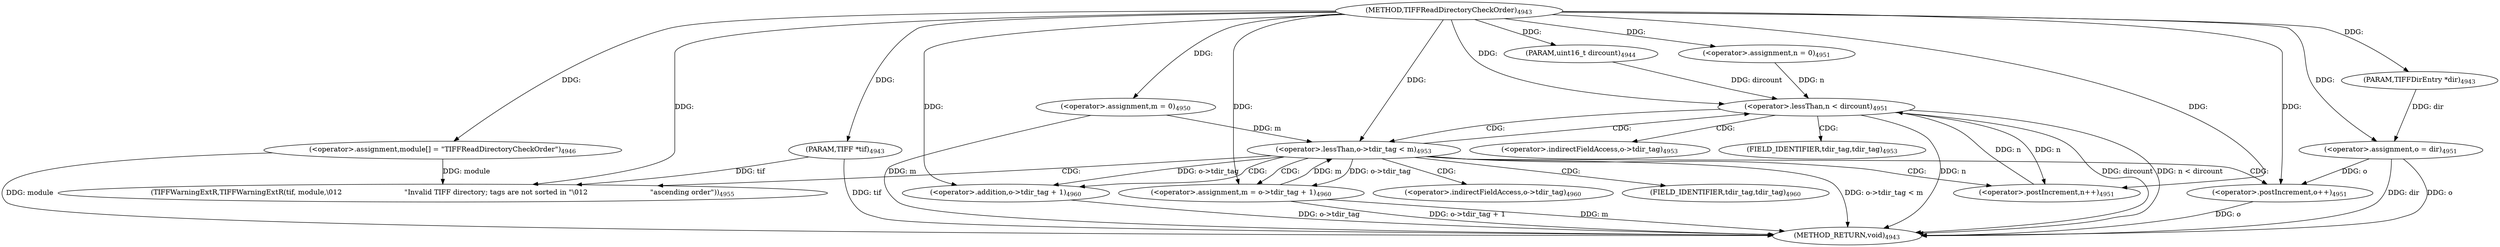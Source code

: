 digraph "TIFFReadDirectoryCheckOrder" {  
"90597" [label = <(METHOD,TIFFReadDirectoryCheckOrder)<SUB>4943</SUB>> ]
"90649" [label = <(METHOD_RETURN,void)<SUB>4943</SUB>> ]
"90598" [label = <(PARAM,TIFF *tif)<SUB>4943</SUB>> ]
"90599" [label = <(PARAM,TIFFDirEntry *dir)<SUB>4943</SUB>> ]
"90600" [label = <(PARAM,uint16_t dircount)<SUB>4944</SUB>> ]
"90603" [label = <(&lt;operator&gt;.assignment,module[] = &quot;TIFFReadDirectoryCheckOrder&quot;)<SUB>4946</SUB>> ]
"90609" [label = <(&lt;operator&gt;.assignment,m = 0)<SUB>4950</SUB>> ]
"90621" [label = <(&lt;operator&gt;.lessThan,n &lt; dircount)<SUB>4951</SUB>> ]
"90625" [label = <(&lt;operator&gt;.postIncrement,n++)<SUB>4951</SUB>> ]
"90627" [label = <(&lt;operator&gt;.postIncrement,o++)<SUB>4951</SUB>> ]
"90642" [label = <(&lt;operator&gt;.assignment,m = o-&gt;tdir_tag + 1)<SUB>4960</SUB>> ]
"90615" [label = <(&lt;operator&gt;.assignment,n = 0)<SUB>4951</SUB>> ]
"90618" [label = <(&lt;operator&gt;.assignment,o = dir)<SUB>4951</SUB>> ]
"90631" [label = <(&lt;operator&gt;.lessThan,o-&gt;tdir_tag &lt; m)<SUB>4953</SUB>> ]
"90637" [label = <(TIFFWarningExtR,TIFFWarningExtR(tif, module,\012                            &quot;Invalid TIFF directory; tags are not sorted in &quot;\012                            &quot;ascending order&quot;))<SUB>4955</SUB>> ]
"90644" [label = <(&lt;operator&gt;.addition,o-&gt;tdir_tag + 1)<SUB>4960</SUB>> ]
"90632" [label = <(&lt;operator&gt;.indirectFieldAccess,o-&gt;tdir_tag)<SUB>4953</SUB>> ]
"90645" [label = <(&lt;operator&gt;.indirectFieldAccess,o-&gt;tdir_tag)<SUB>4960</SUB>> ]
"90634" [label = <(FIELD_IDENTIFIER,tdir_tag,tdir_tag)<SUB>4953</SUB>> ]
"90647" [label = <(FIELD_IDENTIFIER,tdir_tag,tdir_tag)<SUB>4960</SUB>> ]
  "90598" -> "90649"  [ label = "DDG: tif"] 
  "90603" -> "90649"  [ label = "DDG: module"] 
  "90609" -> "90649"  [ label = "DDG: m"] 
  "90618" -> "90649"  [ label = "DDG: o"] 
  "90618" -> "90649"  [ label = "DDG: dir"] 
  "90621" -> "90649"  [ label = "DDG: n"] 
  "90621" -> "90649"  [ label = "DDG: dircount"] 
  "90621" -> "90649"  [ label = "DDG: n &lt; dircount"] 
  "90631" -> "90649"  [ label = "DDG: o-&gt;tdir_tag &lt; m"] 
  "90642" -> "90649"  [ label = "DDG: m"] 
  "90644" -> "90649"  [ label = "DDG: o-&gt;tdir_tag"] 
  "90642" -> "90649"  [ label = "DDG: o-&gt;tdir_tag + 1"] 
  "90627" -> "90649"  [ label = "DDG: o"] 
  "90597" -> "90598"  [ label = "DDG: "] 
  "90597" -> "90599"  [ label = "DDG: "] 
  "90597" -> "90600"  [ label = "DDG: "] 
  "90597" -> "90603"  [ label = "DDG: "] 
  "90597" -> "90609"  [ label = "DDG: "] 
  "90615" -> "90621"  [ label = "DDG: n"] 
  "90625" -> "90621"  [ label = "DDG: n"] 
  "90597" -> "90621"  [ label = "DDG: "] 
  "90600" -> "90621"  [ label = "DDG: dircount"] 
  "90631" -> "90642"  [ label = "DDG: o-&gt;tdir_tag"] 
  "90597" -> "90642"  [ label = "DDG: "] 
  "90597" -> "90615"  [ label = "DDG: "] 
  "90599" -> "90618"  [ label = "DDG: dir"] 
  "90597" -> "90618"  [ label = "DDG: "] 
  "90621" -> "90625"  [ label = "DDG: n"] 
  "90597" -> "90625"  [ label = "DDG: "] 
  "90618" -> "90627"  [ label = "DDG: o"] 
  "90597" -> "90627"  [ label = "DDG: "] 
  "90609" -> "90631"  [ label = "DDG: m"] 
  "90642" -> "90631"  [ label = "DDG: m"] 
  "90597" -> "90631"  [ label = "DDG: "] 
  "90631" -> "90644"  [ label = "DDG: o-&gt;tdir_tag"] 
  "90597" -> "90644"  [ label = "DDG: "] 
  "90598" -> "90637"  [ label = "DDG: tif"] 
  "90597" -> "90637"  [ label = "DDG: "] 
  "90603" -> "90637"  [ label = "DDG: module"] 
  "90621" -> "90632"  [ label = "CDG: "] 
  "90621" -> "90631"  [ label = "CDG: "] 
  "90621" -> "90634"  [ label = "CDG: "] 
  "90631" -> "90645"  [ label = "CDG: "] 
  "90631" -> "90644"  [ label = "CDG: "] 
  "90631" -> "90637"  [ label = "CDG: "] 
  "90631" -> "90647"  [ label = "CDG: "] 
  "90631" -> "90621"  [ label = "CDG: "] 
  "90631" -> "90625"  [ label = "CDG: "] 
  "90631" -> "90627"  [ label = "CDG: "] 
  "90631" -> "90642"  [ label = "CDG: "] 
}
